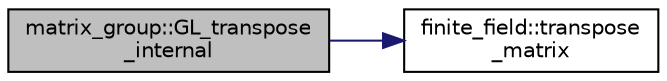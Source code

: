 digraph "matrix_group::GL_transpose_internal"
{
  edge [fontname="Helvetica",fontsize="10",labelfontname="Helvetica",labelfontsize="10"];
  node [fontname="Helvetica",fontsize="10",shape=record];
  rankdir="LR";
  Node1920 [label="matrix_group::GL_transpose\l_internal",height=0.2,width=0.4,color="black", fillcolor="grey75", style="filled", fontcolor="black"];
  Node1920 -> Node1921 [color="midnightblue",fontsize="10",style="solid",fontname="Helvetica"];
  Node1921 [label="finite_field::transpose\l_matrix",height=0.2,width=0.4,color="black", fillcolor="white", style="filled",URL="$df/d5a/classfinite__field.html#ada37d61256296777bbc4104bdcf87116"];
}
